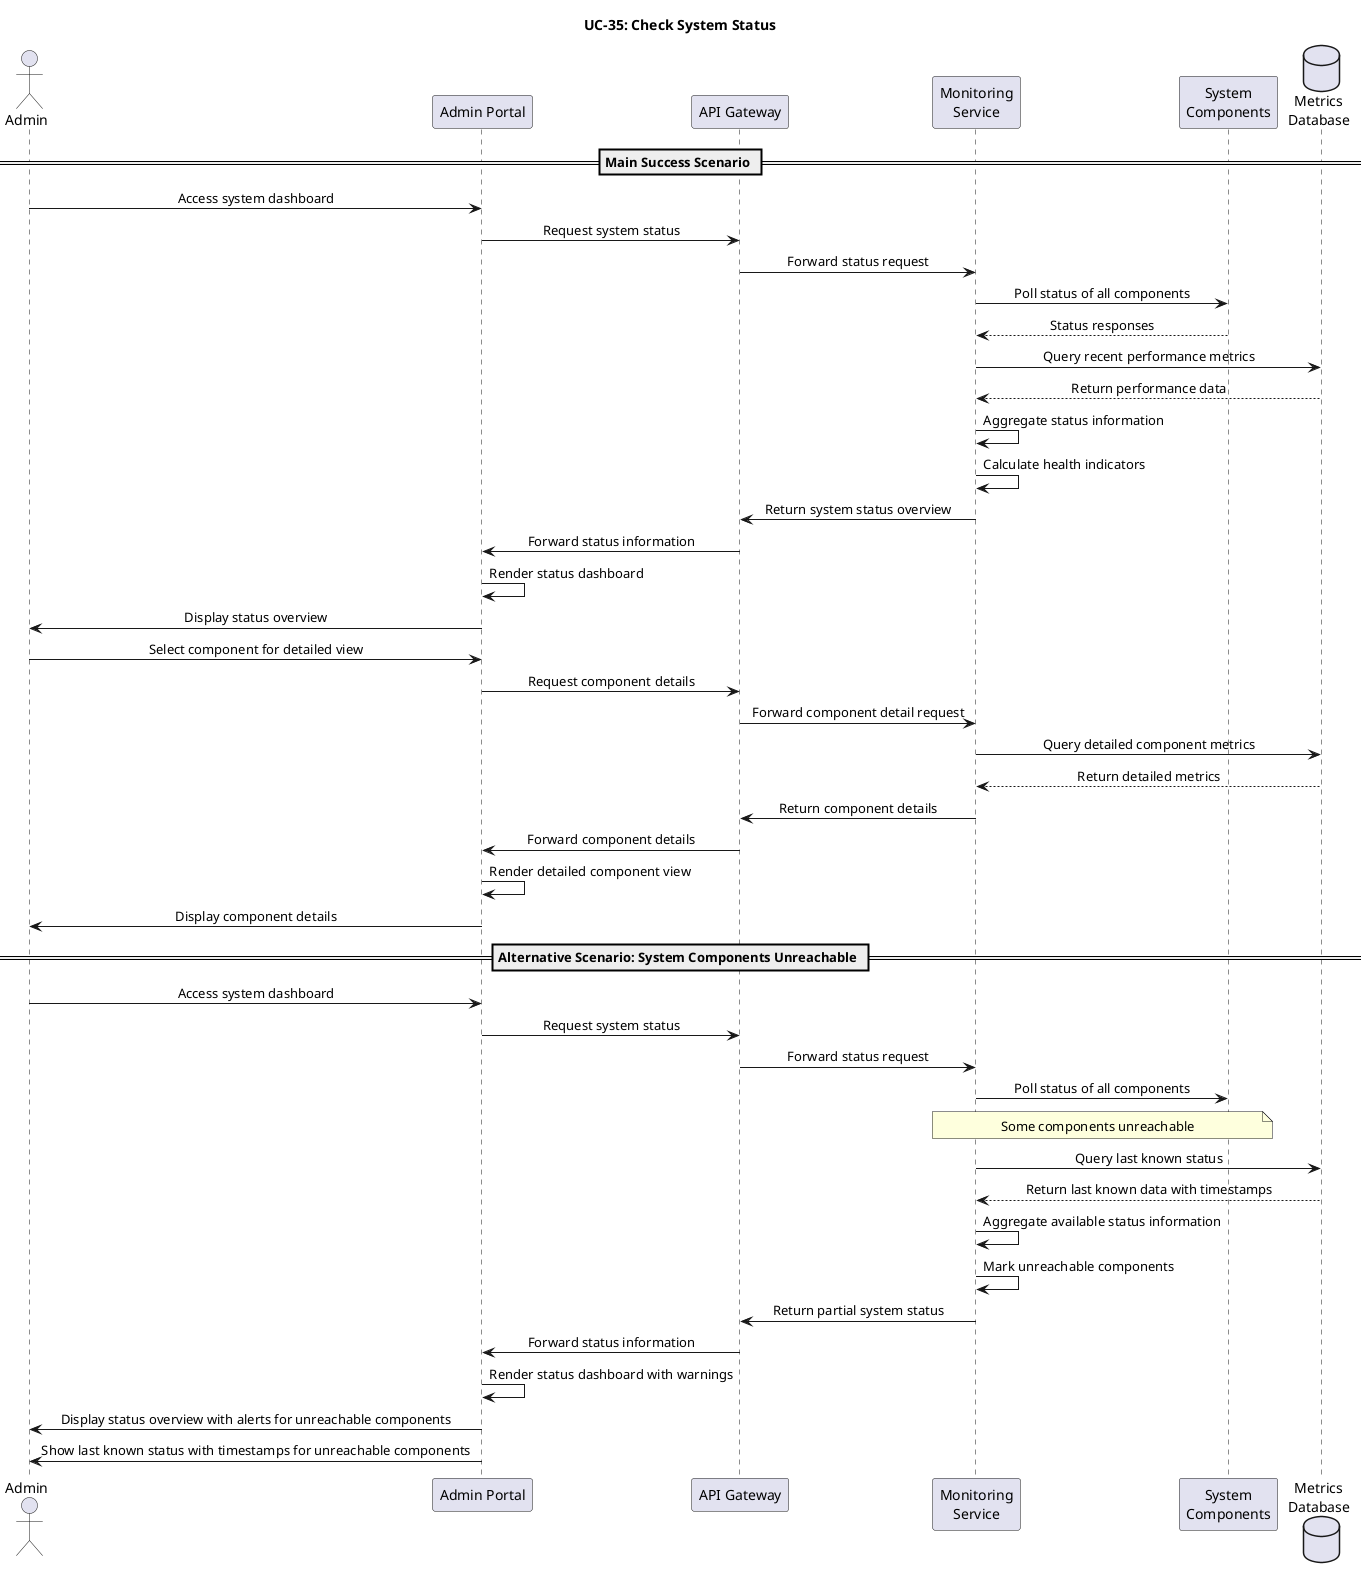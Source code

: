 @startuml UC35-CheckSystemStatus

skinparam sequenceMessageAlign center
skinparam backgroundColor white
skinparam handwritten false

title "UC-35: Check System Status"

actor "Admin" as admin
participant "Admin Portal" as portal
participant "API Gateway" as gateway
participant "Monitoring\nService" as monitorService
participant "System\nComponents" as components
database "Metrics\nDatabase" as metricsDB

== Main Success Scenario ==

admin -> portal: Access system dashboard
portal -> gateway: Request system status
gateway -> monitorService: Forward status request

monitorService -> components: Poll status of all components
components --> monitorService: Status responses

monitorService -> metricsDB: Query recent performance metrics
metricsDB --> monitorService: Return performance data

monitorService -> monitorService: Aggregate status information
monitorService -> monitorService: Calculate health indicators
monitorService -> gateway: Return system status overview
gateway -> portal: Forward status information

portal -> portal: Render status dashboard
portal -> admin: Display status overview

admin -> portal: Select component for detailed view
portal -> gateway: Request component details
gateway -> monitorService: Forward component detail request
monitorService -> metricsDB: Query detailed component metrics
metricsDB --> monitorService: Return detailed metrics
monitorService -> gateway: Return component details
gateway -> portal: Forward component details

portal -> portal: Render detailed component view
portal -> admin: Display component details

== Alternative Scenario: System Components Unreachable ==

admin -> portal: Access system dashboard
portal -> gateway: Request system status
gateway -> monitorService: Forward status request

monitorService -> components: Poll status of all components
note over monitorService, components: Some components unreachable

monitorService -> metricsDB: Query last known status
metricsDB --> monitorService: Return last known data with timestamps

monitorService -> monitorService: Aggregate available status information
monitorService -> monitorService: Mark unreachable components
monitorService -> gateway: Return partial system status
gateway -> portal: Forward status information

portal -> portal: Render status dashboard with warnings
portal -> admin: Display status overview with alerts for unreachable components
portal -> admin: Show last known status with timestamps for unreachable components

@enduml 